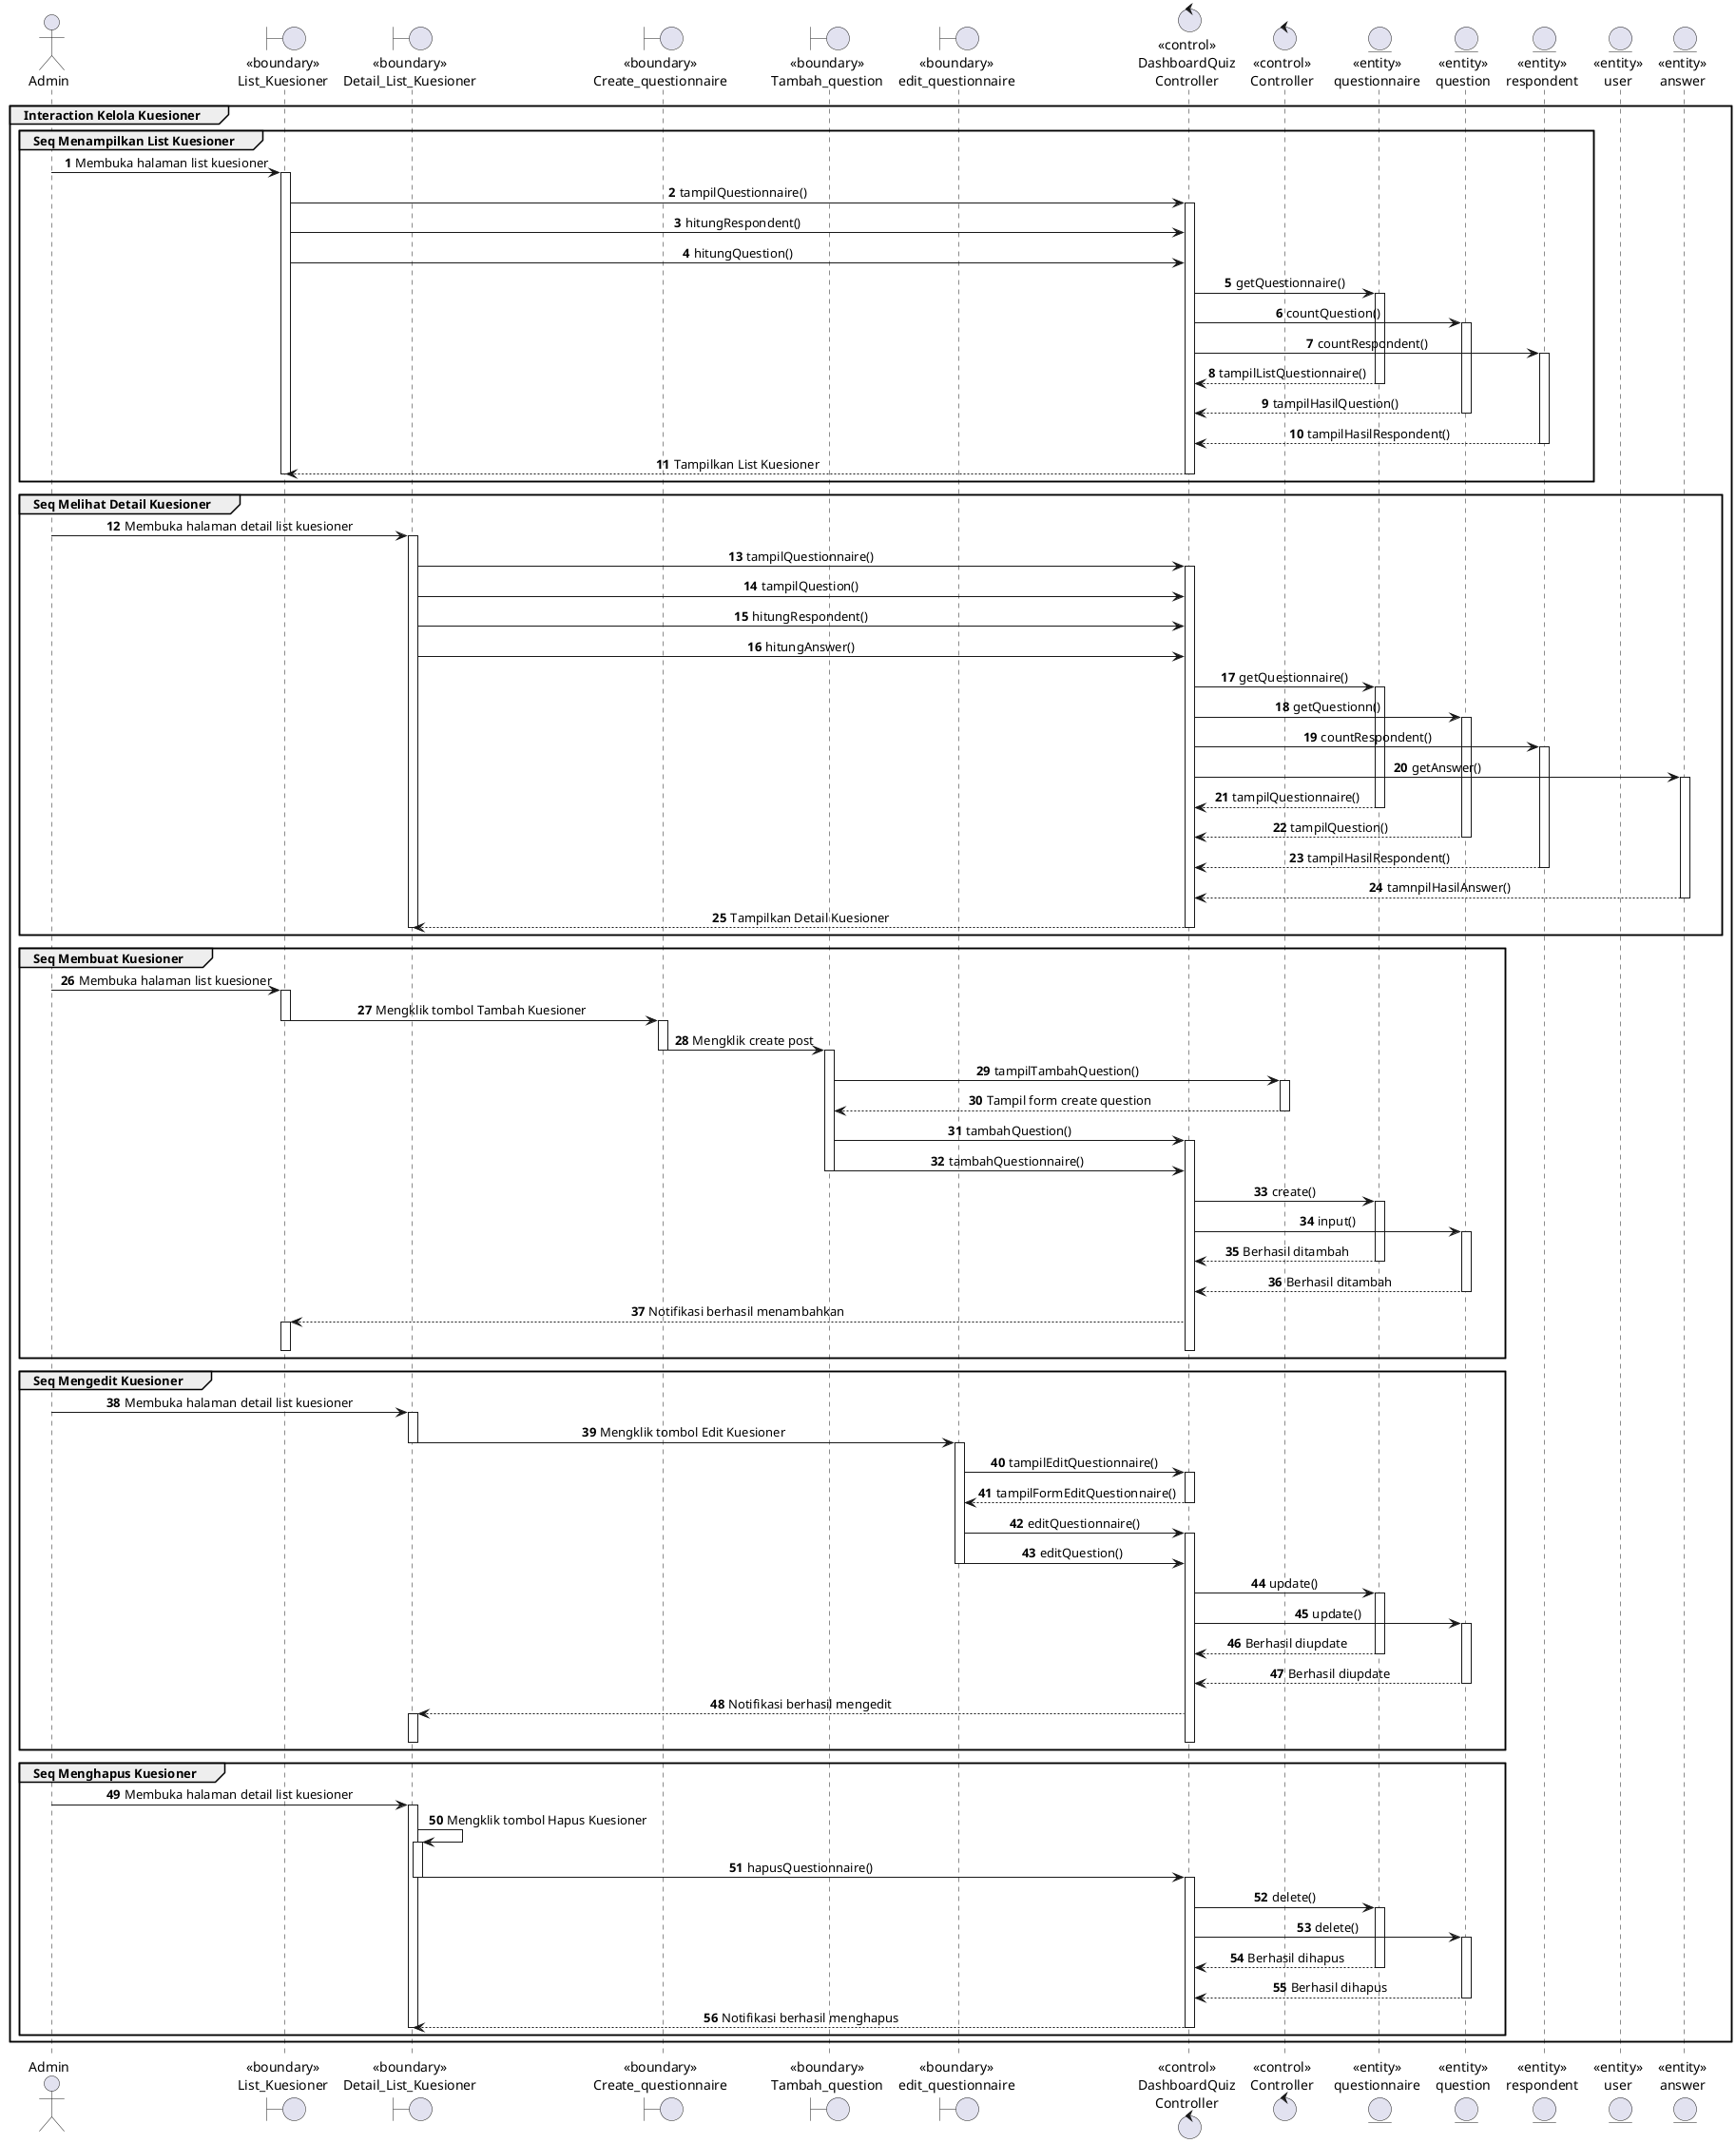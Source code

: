 @startuml Interaction Kelola Data
autonumber
' skinparam style strictuml
skinparam SequenceMessageAlignment center
group Interaction Kelola Kuesioner

    actor Admin 
    boundary "<<boundary>>\nList_Kuesioner" as list
    boundary "<<boundary>>\nDetail_List_Kuesioner" as dlist
    boundary "<<boundary>>\nCreate_questionnaire" as tquestionnaire
    boundary "<<boundary>>\nTambah_question" as tquestion
    boundary "<<boundary>>\nedit_questionnaire" as equestionnaire
    control "<<control>>\nDashboardQuiz\nController" as dqcontrol
    control "<<control>>\nController" as control
    entity "<<entity>>\nquestionnaire" as questioner
    entity "<<entity>>\nquestion" as question
    entity "<<entity>>\nrespondent" as respondent
    entity "<<entity>>\nuser" as admin
    entity "<<entity>>\nanswer" as answer

    group Seq Menampilkan List Kuesioner
        Admin->list:Membuka halaman list kuesioner
        activate list
            list-> dqcontrol: tampilQuestionnaire()
            activate dqcontrol
                list-> dqcontrol: hitungRespondent()
                list-> dqcontrol: hitungQuestion()

                dqcontrol-> questioner: getQuestionnaire()
                activate questioner
                    dqcontrol-> question:   countQuestion()
                activate question
                    dqcontrol-> respondent: countRespondent()
                activate respondent

                    questioner--> dqcontrol: tampilListQuestionnaire()
                deactivate questioner
                    question--> dqcontrol: tampilHasilQuestion() 
                deactivate question
                    respondent--> dqcontrol: tampilHasilRespondent() 
                deactivate respondent
                dqcontrol--> list: Tampilkan List Kuesioner
            deactivate dqcontrol
        deactivate list
    end

    group Seq Melihat Detail Kuesioner
        Admin-> dlist: Membuka halaman detail list kuesioner
        activate dlist
            dlist-> dqcontrol: tampilQuestionnaire()
                activate dqcontrol
                dlist-> dqcontrol: tampilQuestion()
                dlist-> dqcontrol: hitungRespondent()
                dlist-> dqcontrol: hitungAnswer()
                
                
                dqcontrol-> questioner: getQuestionnaire()
                activate questioner
                dqcontrol-> question: getQuestionn()
                activate question
                dqcontrol-> respondent: countRespondent()
                activate respondent
                dqcontrol-> answer: getAnswer()
                activate answer

                questioner--> dqcontrol: tampilQuestionnaire()
                deactivate questioner
                question--> dqcontrol: tampilQuestion()
                deactivate question
                respondent--> dqcontrol: tampilHasilRespondent()
                deactivate respondent
                answer--> dqcontrol: tamnpilHasilAnswer()
                deactivate answer

                dqcontrol--> dlist: Tampilkan Detail Kuesioner
                deactivate dqcontrol
        deactivate dlist
        
    end

    group Seq Membuat Kuesioner
        Admin-> list: Membuka halaman list kuesioner
        activate list
            list-> tquestionnaire: Mengklik tombol Tambah Kuesioner
        deactivate list

        activate tquestionnaire
            tquestionnaire-> tquestion: Mengklik create post
        deactivate tquestionnaire

        activate tquestion
            tquestion-> control: tampilTambahQuestion()
            activate control
                control--> tquestion: Tampil form create question
            deactivate control
            tquestion-> dqcontrol: tambahQuestion()
            activate dqcontrol
            tquestion-> dqcontrol: tambahQuestionnaire()
        deactivate tquestion
        dqcontrol-> questioner: create()
        activate questioner
        dqcontrol-> question: input()
        activate question
        questioner--> dqcontrol: Berhasil ditambah
        deactivate questioner
        question--> dqcontrol: Berhasil ditambah
        deactivate question
        dqcontrol--> list: Notifikasi berhasil menambahkan
        activate list
        deactivate list
        deactivate dqcontrol
    end
    
    group Seq Mengedit Kuesioner
        Admin->dlist: Membuka halaman detail list kuesioner
        activate dlist
            dlist-> equestionnaire: Mengklik tombol Edit Kuesioner
        deactivate dlist
        activate equestionnaire
        equestionnaire-> dqcontrol: tampilEditQuestionnaire()
            activate dqcontrol
                dqcontrol--> equestionnaire: tampilFormEditQuestionnaire()
            deactivate dqcontrol
        equestionnaire-> dqcontrol: editQuestionnaire()
        activate dqcontrol
        equestionnaire-> dqcontrol: editQuestion()
        deactivate equestionnaire
        dqcontrol-> questioner: update()
        activate questioner
        dqcontrol-> question: update()
        activate question
        questioner--> dqcontrol: Berhasil diupdate
        deactivate questioner
        question--> dqcontrol: Berhasil diupdate
        deactivate question
        dqcontrol--> dlist: Notifikasi berhasil mengedit
        activate dlist
        deactivate dlist
        deactivate dqcontrol
    end

    group Seq Menghapus Kuesioner
        Admin-> dlist: Membuka halaman detail list kuesioner
        activate dlist
                dlist-> dlist: Mengklik tombol Hapus Kuesioner
            activate dlist
                dlist-> dqcontrol: hapusQuestionnaire()
            deactivate dlist
            
            activate dqcontrol
                dqcontrol-> questioner: delete()
            activate questioner
                dqcontrol-> question: delete()
            activate question
                questioner--> dqcontrol: Berhasil dihapus
            deactivate questioner
                question--> dqcontrol: Berhasil dihapus
            deactivate question
                dqcontrol--> dlist: Notifikasi berhasil menghapus
            deactivate dqcontrol
        deactivate dlist
    end
end
@enduml